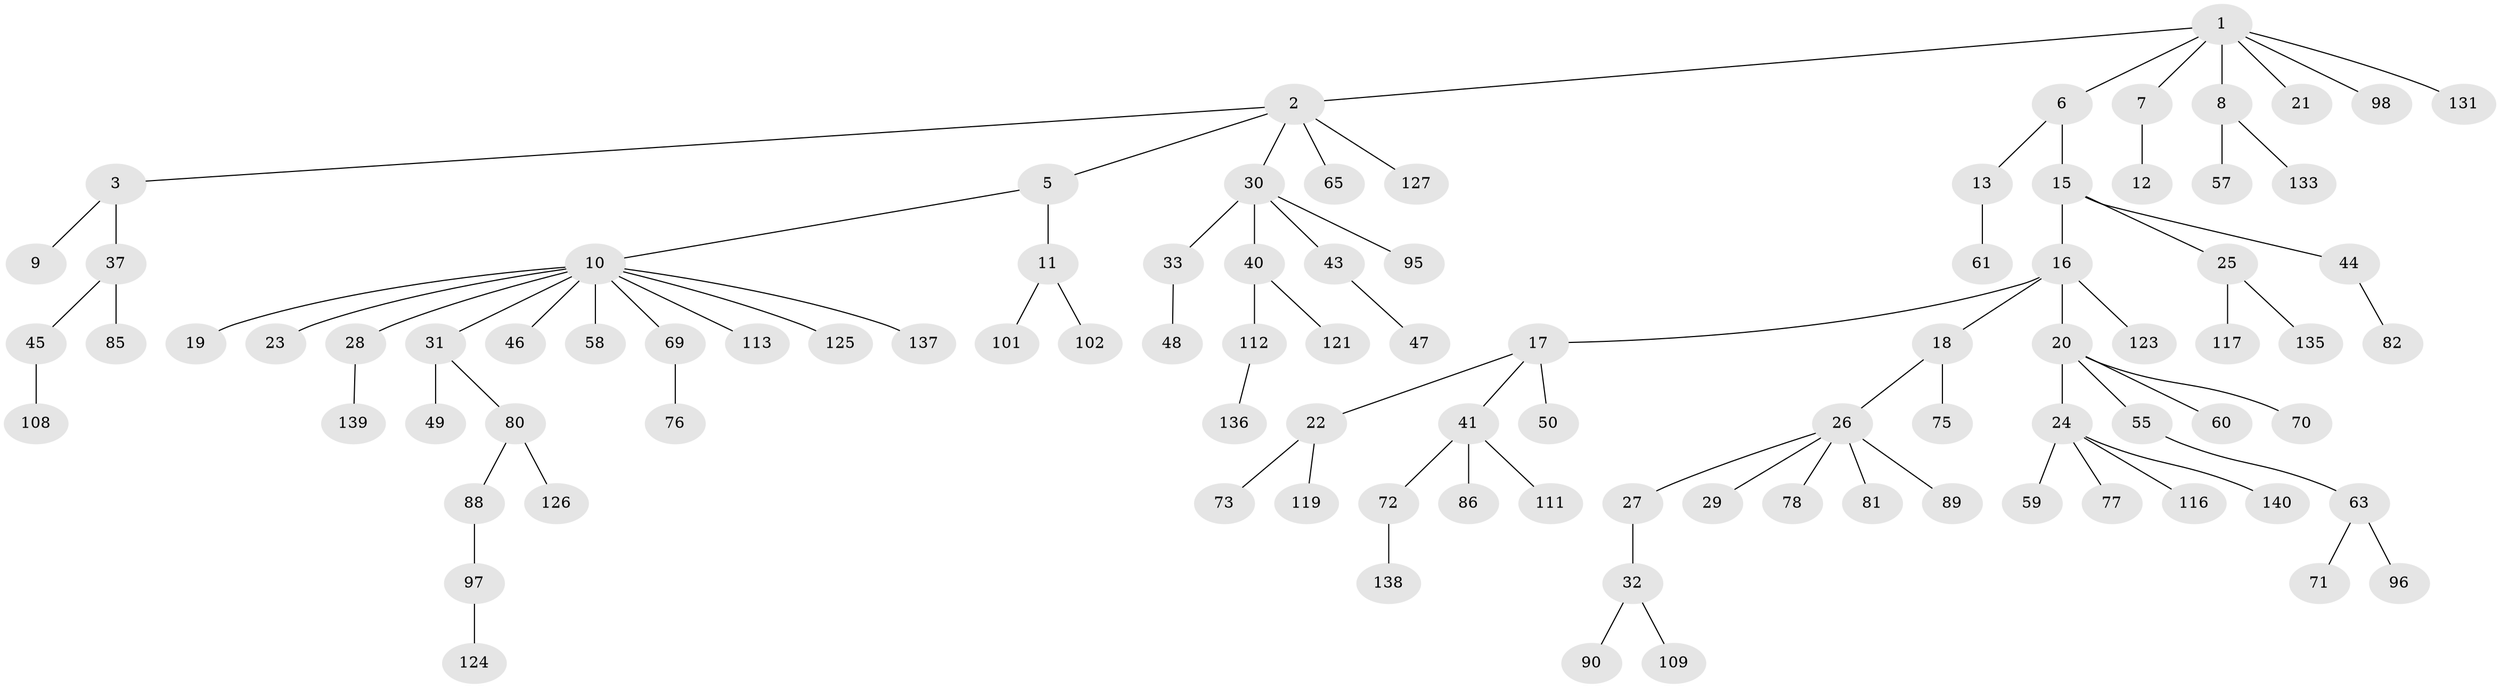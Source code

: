 // original degree distribution, {5: 0.028368794326241134, 6: 0.014184397163120567, 3: 0.1276595744680851, 4: 0.0851063829787234, 2: 0.24113475177304963, 8: 0.0070921985815602835, 1: 0.49645390070921985}
// Generated by graph-tools (version 1.1) at 2025/11/02/27/25 16:11:28]
// undirected, 95 vertices, 94 edges
graph export_dot {
graph [start="1"]
  node [color=gray90,style=filled];
  1 [super="+4"];
  2 [super="+56"];
  3;
  5;
  6 [super="+62"];
  7 [super="+104"];
  8 [super="+107"];
  9 [super="+79"];
  10 [super="+14"];
  11 [super="+66"];
  12 [super="+120"];
  13 [super="+141"];
  15;
  16 [super="+68"];
  17 [super="+38"];
  18 [super="+91"];
  19 [super="+84"];
  20 [super="+39"];
  21;
  22 [super="+34"];
  23 [super="+128"];
  24 [super="+51"];
  25 [super="+67"];
  26 [super="+36"];
  27;
  28 [super="+129"];
  29;
  30 [super="+35"];
  31 [super="+110"];
  32 [super="+52"];
  33 [super="+42"];
  37 [super="+92"];
  40 [super="+54"];
  41 [super="+53"];
  43;
  44 [super="+83"];
  45 [super="+74"];
  46;
  47 [super="+105"];
  48 [super="+99"];
  49;
  50;
  55;
  57;
  58 [super="+64"];
  59;
  60;
  61;
  63 [super="+106"];
  65 [super="+118"];
  69 [super="+94"];
  70;
  71;
  72 [super="+93"];
  73;
  75 [super="+87"];
  76 [super="+130"];
  77;
  78;
  80 [super="+122"];
  81;
  82;
  85 [super="+103"];
  86 [super="+115"];
  88;
  89;
  90 [super="+132"];
  95;
  96;
  97 [super="+100"];
  98;
  101;
  102;
  108;
  109;
  111;
  112 [super="+134"];
  113 [super="+114"];
  116;
  117;
  119;
  121;
  123;
  124;
  125;
  126;
  127;
  131;
  133;
  135;
  136;
  137;
  138;
  139;
  140;
  1 -- 2;
  1 -- 6;
  1 -- 98;
  1 -- 131;
  1 -- 8;
  1 -- 21;
  1 -- 7;
  2 -- 3;
  2 -- 5;
  2 -- 30;
  2 -- 65;
  2 -- 127;
  3 -- 9;
  3 -- 37;
  5 -- 10;
  5 -- 11;
  6 -- 13;
  6 -- 15;
  7 -- 12;
  8 -- 57;
  8 -- 133;
  10 -- 19;
  10 -- 23;
  10 -- 69;
  10 -- 137;
  10 -- 46;
  10 -- 113;
  10 -- 58;
  10 -- 28;
  10 -- 125;
  10 -- 31;
  11 -- 101;
  11 -- 102;
  13 -- 61;
  15 -- 16;
  15 -- 25;
  15 -- 44;
  16 -- 17;
  16 -- 18;
  16 -- 20;
  16 -- 123;
  17 -- 22;
  17 -- 50;
  17 -- 41;
  18 -- 26;
  18 -- 75;
  20 -- 24;
  20 -- 55;
  20 -- 70;
  20 -- 60;
  22 -- 73;
  22 -- 119;
  24 -- 116;
  24 -- 140;
  24 -- 59;
  24 -- 77;
  25 -- 117;
  25 -- 135;
  26 -- 27;
  26 -- 29;
  26 -- 89;
  26 -- 81;
  26 -- 78;
  27 -- 32;
  28 -- 139;
  30 -- 33;
  30 -- 43;
  30 -- 95;
  30 -- 40;
  31 -- 49;
  31 -- 80;
  32 -- 90;
  32 -- 109;
  33 -- 48;
  37 -- 45;
  37 -- 85;
  40 -- 112;
  40 -- 121;
  41 -- 72;
  41 -- 86;
  41 -- 111;
  43 -- 47;
  44 -- 82;
  45 -- 108;
  55 -- 63;
  63 -- 71;
  63 -- 96;
  69 -- 76;
  72 -- 138;
  80 -- 88;
  80 -- 126;
  88 -- 97;
  97 -- 124;
  112 -- 136;
}
